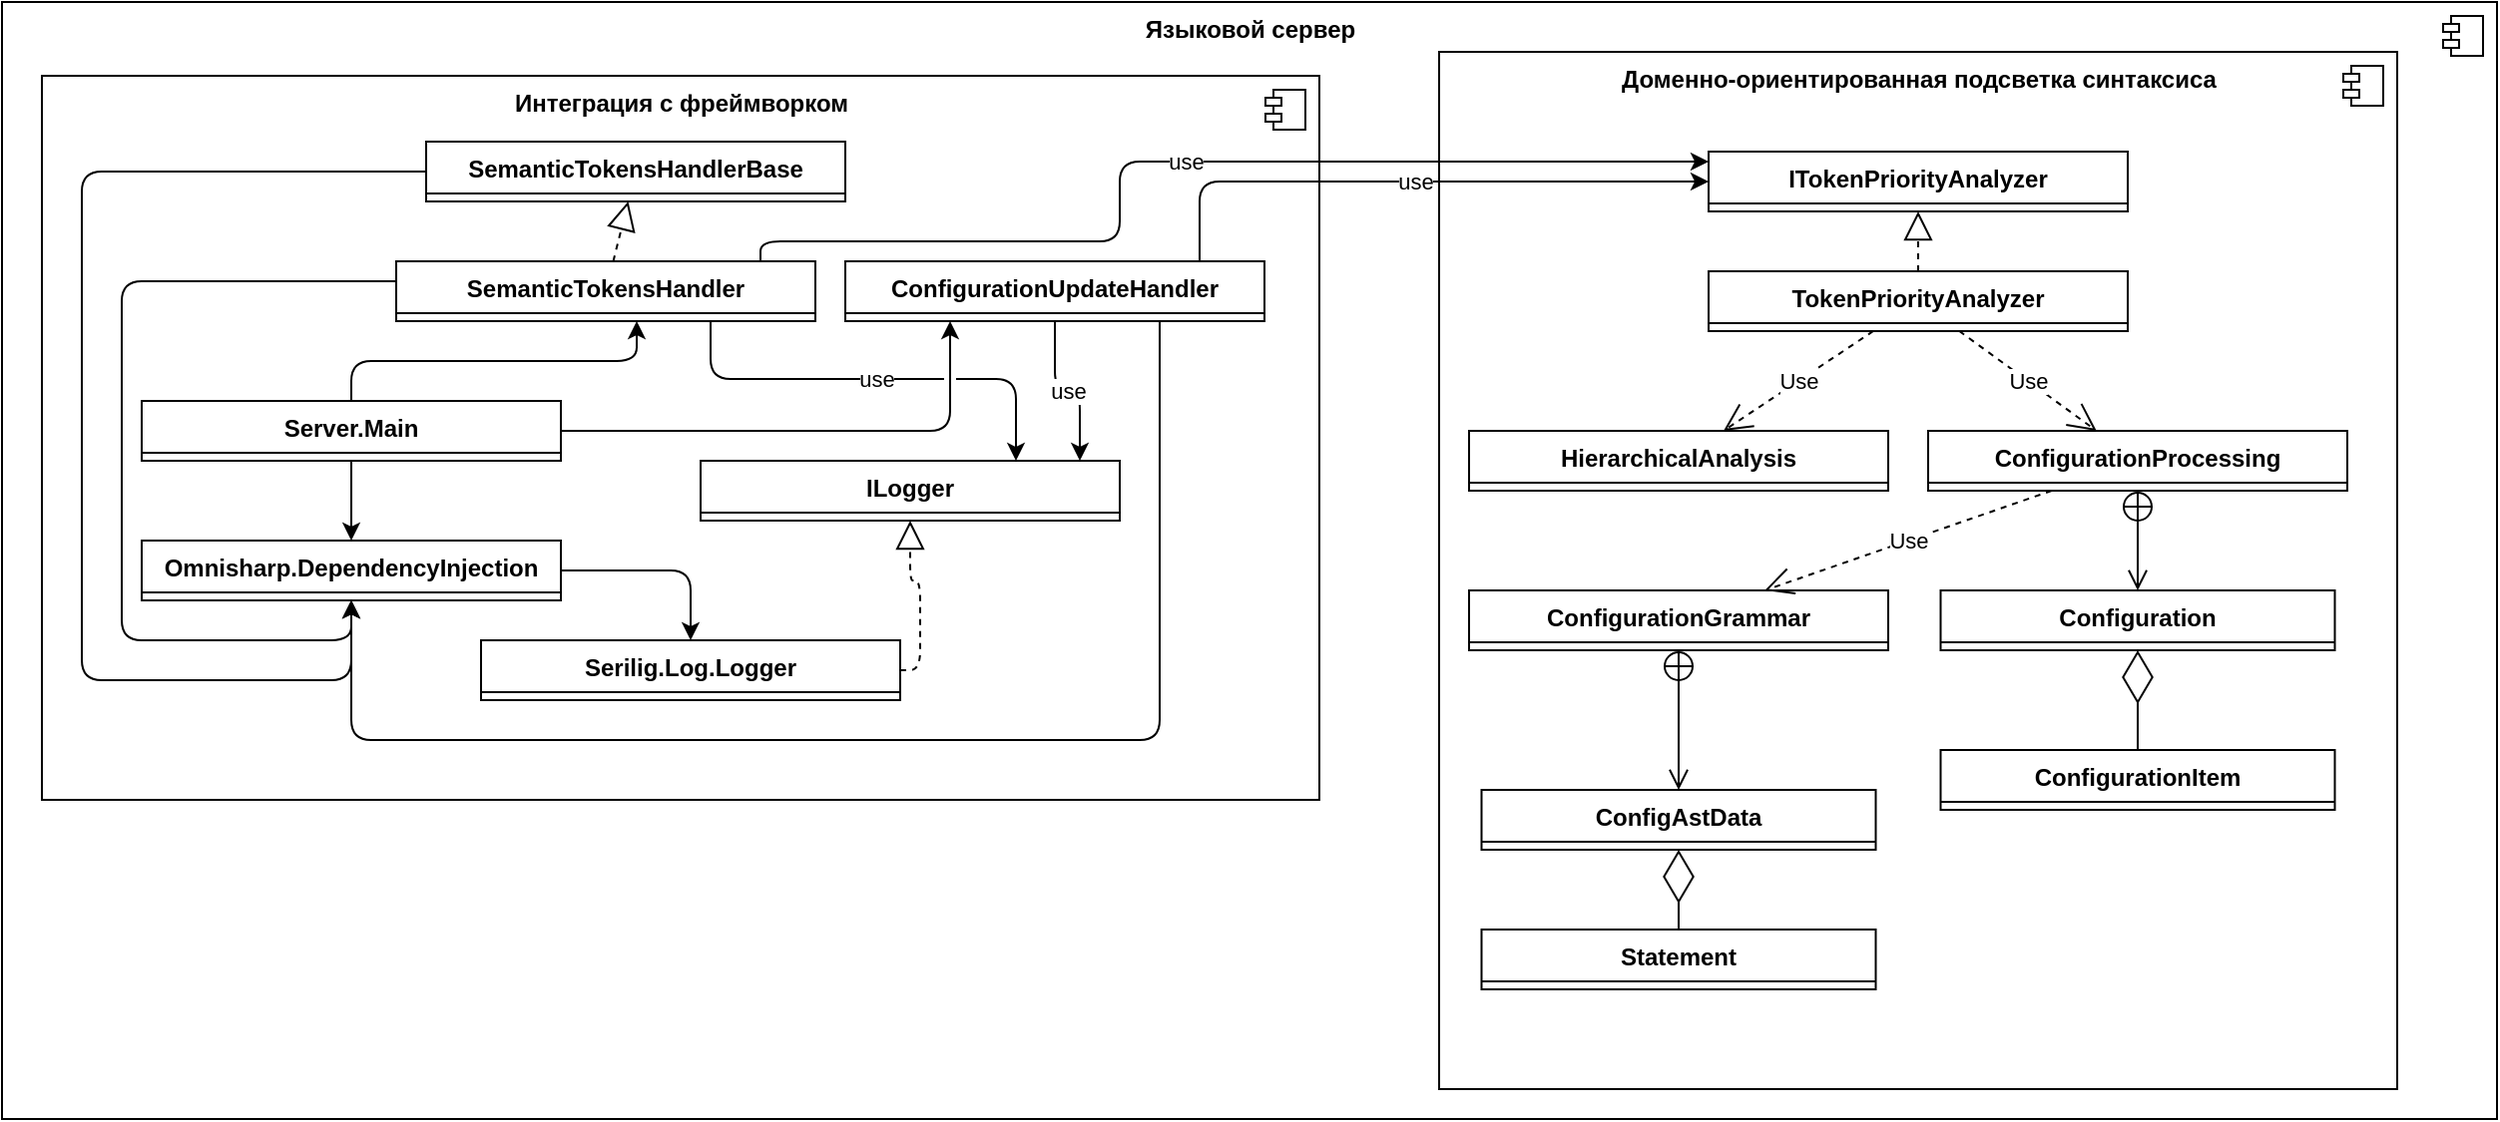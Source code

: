 <mxfile>
    <diagram id="ENTa3DRFW54eh7x7AV8u" name="Page-1">
        <mxGraphModel dx="2222" dy="1315" grid="1" gridSize="10" guides="1" tooltips="1" connect="1" arrows="1" fold="1" page="1" pageScale="1" pageWidth="850" pageHeight="1100" math="0" shadow="0">
            <root>
                <mxCell id="0"/>
                <mxCell id="1" parent="0"/>
                <mxCell id="2" value="Языковой сервер" style="html=1;dropTarget=0;verticalAlign=top;fontStyle=1" parent="1" vertex="1">
                    <mxGeometry x="110" y="70" width="1250" height="560" as="geometry"/>
                </mxCell>
                <mxCell id="3" value="" style="shape=module;jettyWidth=8;jettyHeight=4;" parent="2" vertex="1">
                    <mxGeometry x="1" width="20" height="20" relative="1" as="geometry">
                        <mxPoint x="-27" y="7" as="offset"/>
                    </mxGeometry>
                </mxCell>
                <mxCell id="4" value="Интеграция с фреймворком" style="html=1;dropTarget=0;verticalAlign=top;fontStyle=1" parent="1" vertex="1">
                    <mxGeometry x="130" y="107" width="640" height="363" as="geometry"/>
                </mxCell>
                <mxCell id="5" value="" style="shape=module;jettyWidth=8;jettyHeight=4;" parent="4" vertex="1">
                    <mxGeometry x="1" width="20" height="20" relative="1" as="geometry">
                        <mxPoint x="-27" y="7" as="offset"/>
                    </mxGeometry>
                </mxCell>
                <mxCell id="6" style="edgeStyle=orthogonalEdgeStyle;html=1;exitX=0;exitY=0.5;exitDx=0;exitDy=0;" parent="1" source="7" target="38" edge="1">
                    <mxGeometry relative="1" as="geometry">
                        <Array as="points">
                            <mxPoint x="150" y="155"/>
                            <mxPoint x="150" y="410"/>
                            <mxPoint x="285" y="410"/>
                        </Array>
                    </mxGeometry>
                </mxCell>
                <mxCell id="7" value="SemanticTokensHandlerBase" style="swimlane;fontStyle=1;align=center;verticalAlign=top;childLayout=stackLayout;horizontal=1;startSize=26;horizontalStack=0;resizeParent=1;resizeParentMax=0;resizeLast=0;collapsible=1;marginBottom=0;" parent="1" vertex="1" collapsed="1">
                    <mxGeometry x="322.5" y="140" width="210" height="30" as="geometry">
                        <mxRectangle x="280" y="310" width="200" height="86" as="alternateBounds"/>
                    </mxGeometry>
                </mxCell>
                <mxCell id="8" value="+ field: type" style="text;strokeColor=none;fillColor=none;align=left;verticalAlign=top;spacingLeft=4;spacingRight=4;overflow=hidden;rotatable=0;points=[[0,0.5],[1,0.5]];portConstraint=eastwest;" parent="7" vertex="1">
                    <mxGeometry y="26" width="200" height="26" as="geometry"/>
                </mxCell>
                <mxCell id="9" value="" style="line;strokeWidth=1;fillColor=none;align=left;verticalAlign=middle;spacingTop=-1;spacingLeft=3;spacingRight=3;rotatable=0;labelPosition=right;points=[];portConstraint=eastwest;strokeColor=inherit;" parent="7" vertex="1">
                    <mxGeometry y="52" width="200" height="8" as="geometry"/>
                </mxCell>
                <mxCell id="10" value="+ method(type): type" style="text;strokeColor=none;fillColor=none;align=left;verticalAlign=top;spacingLeft=4;spacingRight=4;overflow=hidden;rotatable=0;points=[[0,0.5],[1,0.5]];portConstraint=eastwest;" parent="7" vertex="1">
                    <mxGeometry y="60" width="200" height="26" as="geometry"/>
                </mxCell>
                <mxCell id="11" style="edgeStyle=orthogonalEdgeStyle;html=1;" parent="1" source="12" target="38" edge="1">
                    <mxGeometry relative="1" as="geometry">
                        <Array as="points">
                            <mxPoint x="170" y="210"/>
                            <mxPoint x="170" y="390"/>
                            <mxPoint x="285" y="390"/>
                        </Array>
                    </mxGeometry>
                </mxCell>
                <mxCell id="12" value="SemanticTokensHandler" style="swimlane;fontStyle=1;align=center;verticalAlign=top;childLayout=stackLayout;horizontal=1;startSize=26;horizontalStack=0;resizeParent=1;resizeParentMax=0;resizeLast=0;collapsible=1;marginBottom=0;" parent="1" vertex="1" collapsed="1">
                    <mxGeometry x="307.5" y="200" width="210" height="30" as="geometry">
                        <mxRectangle x="145" y="380" width="605" height="164" as="alternateBounds"/>
                    </mxGeometry>
                </mxCell>
                <mxCell id="13" value="+ logger: ILogger" style="text;strokeColor=none;fillColor=none;align=left;verticalAlign=top;spacingLeft=4;spacingRight=4;overflow=hidden;rotatable=0;points=[[0,0.5],[1,0.5]];portConstraint=eastwest;" parent="12" vertex="1">
                    <mxGeometry y="26" width="605" height="26" as="geometry"/>
                </mxCell>
                <mxCell id="14" value="+ capabilities: SemanticTokenCapabilities" style="text;strokeColor=none;fillColor=none;align=left;verticalAlign=top;spacingLeft=4;spacingRight=4;overflow=hidden;rotatable=0;points=[[0,0.5],[1,0.5]];portConstraint=eastwest;" parent="12" vertex="1">
                    <mxGeometry y="52" width="605" height="26" as="geometry"/>
                </mxCell>
                <mxCell id="15" value="" style="line;strokeWidth=1;fillColor=none;align=left;verticalAlign=middle;spacingTop=-1;spacingLeft=3;spacingRight=3;rotatable=0;labelPosition=right;points=[];portConstraint=eastwest;strokeColor=inherit;" parent="12" vertex="1">
                    <mxGeometry y="78" width="605" height="8" as="geometry"/>
                </mxCell>
                <mxCell id="16" value="+ CreateRegistrationOptions(): SemanticTokensRegistrationOptions" style="text;strokeColor=none;fillColor=none;align=left;verticalAlign=top;spacingLeft=4;spacingRight=4;overflow=hidden;rotatable=0;points=[[0,0.5],[1,0.5]];portConstraint=eastwest;" parent="12" vertex="1">
                    <mxGeometry y="86" width="605" height="26" as="geometry"/>
                </mxCell>
                <mxCell id="17" value="+ GetSemanticTokensDocument(): Task&lt;SemanticTokensDocument&gt;" style="text;strokeColor=none;fillColor=none;align=left;verticalAlign=top;spacingLeft=4;spacingRight=4;overflow=hidden;rotatable=0;points=[[0,0.5],[1,0.5]];portConstraint=eastwest;" parent="12" vertex="1">
                    <mxGeometry y="112" width="605" height="26" as="geometry"/>
                </mxCell>
                <mxCell id="18" value="+ Tokenize(SemanticTokensBuilder, ITextDocumentIdentifierParams, CancellationToken): Task" style="text;strokeColor=none;fillColor=none;align=left;verticalAlign=top;spacingLeft=4;spacingRight=4;overflow=hidden;rotatable=0;points=[[0,0.5],[1,0.5]];portConstraint=eastwest;" parent="12" vertex="1">
                    <mxGeometry y="138" width="605" height="26" as="geometry"/>
                </mxCell>
                <mxCell id="19" value="" style="endArrow=block;dashed=1;endFill=0;endSize=12;html=1;" parent="1" source="12" target="7" edge="1">
                    <mxGeometry width="160" relative="1" as="geometry">
                        <mxPoint x="140" y="360" as="sourcePoint"/>
                        <mxPoint x="300" y="360" as="targetPoint"/>
                    </mxGeometry>
                </mxCell>
                <mxCell id="20" style="edgeStyle=orthogonalEdgeStyle;html=1;exitX=0.5;exitY=0;exitDx=0;exitDy=0;" parent="1" source="23" target="12" edge="1">
                    <mxGeometry relative="1" as="geometry">
                        <Array as="points">
                            <mxPoint x="285" y="250"/>
                            <mxPoint x="428" y="250"/>
                        </Array>
                    </mxGeometry>
                </mxCell>
                <mxCell id="21" style="edgeStyle=orthogonalEdgeStyle;html=1;exitX=0.5;exitY=1;exitDx=0;exitDy=0;" parent="1" source="23" target="38" edge="1">
                    <mxGeometry relative="1" as="geometry"/>
                </mxCell>
                <mxCell id="22" style="edgeStyle=orthogonalEdgeStyle;html=1;entryX=0.25;entryY=1;entryDx=0;entryDy=0;jumpStyle=gap;" parent="1" source="23" target="78" edge="1">
                    <mxGeometry relative="1" as="geometry">
                        <Array as="points">
                            <mxPoint x="585" y="285"/>
                        </Array>
                    </mxGeometry>
                </mxCell>
                <mxCell id="23" value="Server.Main" style="swimlane;fontStyle=1;align=center;verticalAlign=top;childLayout=stackLayout;horizontal=1;startSize=26;horizontalStack=0;resizeParent=1;resizeParentMax=0;resizeLast=0;collapsible=1;marginBottom=0;" parent="1" vertex="1" collapsed="1">
                    <mxGeometry x="180" y="270" width="210" height="30" as="geometry">
                        <mxRectangle x="280" y="310" width="200" height="86" as="alternateBounds"/>
                    </mxGeometry>
                </mxCell>
                <mxCell id="24" value="+ field: type" style="text;strokeColor=none;fillColor=none;align=left;verticalAlign=top;spacingLeft=4;spacingRight=4;overflow=hidden;rotatable=0;points=[[0,0.5],[1,0.5]];portConstraint=eastwest;" parent="23" vertex="1">
                    <mxGeometry y="26" width="200" height="26" as="geometry"/>
                </mxCell>
                <mxCell id="25" value="" style="line;strokeWidth=1;fillColor=none;align=left;verticalAlign=middle;spacingTop=-1;spacingLeft=3;spacingRight=3;rotatable=0;labelPosition=right;points=[];portConstraint=eastwest;strokeColor=inherit;" parent="23" vertex="1">
                    <mxGeometry y="52" width="200" height="8" as="geometry"/>
                </mxCell>
                <mxCell id="26" value="+ method(type): type" style="text;strokeColor=none;fillColor=none;align=left;verticalAlign=top;spacingLeft=4;spacingRight=4;overflow=hidden;rotatable=0;points=[[0,0.5],[1,0.5]];portConstraint=eastwest;" parent="23" vertex="1">
                    <mxGeometry y="60" width="200" height="26" as="geometry"/>
                </mxCell>
                <mxCell id="27" value="ILogger" style="swimlane;fontStyle=1;align=center;verticalAlign=top;childLayout=stackLayout;horizontal=1;startSize=26;horizontalStack=0;resizeParent=1;resizeParentMax=0;resizeLast=0;collapsible=1;marginBottom=0;" parent="1" vertex="1" collapsed="1">
                    <mxGeometry x="460" y="300" width="210" height="30" as="geometry">
                        <mxRectangle x="480" y="460" width="200" height="86" as="alternateBounds"/>
                    </mxGeometry>
                </mxCell>
                <mxCell id="28" value="+ field: type" style="text;strokeColor=none;fillColor=none;align=left;verticalAlign=top;spacingLeft=4;spacingRight=4;overflow=hidden;rotatable=0;points=[[0,0.5],[1,0.5]];portConstraint=eastwest;" parent="27" vertex="1">
                    <mxGeometry y="26" width="200" height="26" as="geometry"/>
                </mxCell>
                <mxCell id="29" value="" style="line;strokeWidth=1;fillColor=none;align=left;verticalAlign=middle;spacingTop=-1;spacingLeft=3;spacingRight=3;rotatable=0;labelPosition=right;points=[];portConstraint=eastwest;strokeColor=inherit;" parent="27" vertex="1">
                    <mxGeometry y="52" width="200" height="8" as="geometry"/>
                </mxCell>
                <mxCell id="30" value="+ method(type): type" style="text;strokeColor=none;fillColor=none;align=left;verticalAlign=top;spacingLeft=4;spacingRight=4;overflow=hidden;rotatable=0;points=[[0,0.5],[1,0.5]];portConstraint=eastwest;" parent="27" vertex="1">
                    <mxGeometry y="60" width="200" height="26" as="geometry"/>
                </mxCell>
                <mxCell id="31" value="use" style="edgeStyle=orthogonalEdgeStyle;html=1;exitX=0.75;exitY=1;exitDx=0;exitDy=0;jumpStyle=gap;" parent="1" source="12" target="27" edge="1">
                    <mxGeometry relative="1" as="geometry">
                        <Array as="points">
                            <mxPoint x="465" y="259"/>
                            <mxPoint x="618" y="259"/>
                        </Array>
                    </mxGeometry>
                </mxCell>
                <mxCell id="32" value="Serilig.Log.Logger" style="swimlane;fontStyle=1;align=center;verticalAlign=top;childLayout=stackLayout;horizontal=1;startSize=26;horizontalStack=0;resizeParent=1;resizeParentMax=0;resizeLast=0;collapsible=1;marginBottom=0;" parent="1" vertex="1" collapsed="1">
                    <mxGeometry x="350" y="390" width="210" height="30" as="geometry">
                        <mxRectangle x="280" y="310" width="200" height="86" as="alternateBounds"/>
                    </mxGeometry>
                </mxCell>
                <mxCell id="33" value="+ field: type" style="text;strokeColor=none;fillColor=none;align=left;verticalAlign=top;spacingLeft=4;spacingRight=4;overflow=hidden;rotatable=0;points=[[0,0.5],[1,0.5]];portConstraint=eastwest;" parent="32" vertex="1">
                    <mxGeometry y="26" width="200" height="26" as="geometry"/>
                </mxCell>
                <mxCell id="34" value="" style="line;strokeWidth=1;fillColor=none;align=left;verticalAlign=middle;spacingTop=-1;spacingLeft=3;spacingRight=3;rotatable=0;labelPosition=right;points=[];portConstraint=eastwest;strokeColor=inherit;" parent="32" vertex="1">
                    <mxGeometry y="52" width="200" height="8" as="geometry"/>
                </mxCell>
                <mxCell id="35" value="+ method(type): type" style="text;strokeColor=none;fillColor=none;align=left;verticalAlign=top;spacingLeft=4;spacingRight=4;overflow=hidden;rotatable=0;points=[[0,0.5],[1,0.5]];portConstraint=eastwest;" parent="32" vertex="1">
                    <mxGeometry y="60" width="200" height="26" as="geometry"/>
                </mxCell>
                <mxCell id="36" value="" style="endArrow=block;dashed=1;endFill=0;endSize=12;html=1;edgeStyle=orthogonalEdgeStyle;exitX=1;exitY=0.5;exitDx=0;exitDy=0;" parent="1" source="32" target="27" edge="1">
                    <mxGeometry width="160" relative="1" as="geometry">
                        <mxPoint x="437.5" y="230" as="sourcePoint"/>
                        <mxPoint x="437.5" y="180" as="targetPoint"/>
                    </mxGeometry>
                </mxCell>
                <mxCell id="37" style="edgeStyle=orthogonalEdgeStyle;html=1;exitX=1;exitY=0.5;exitDx=0;exitDy=0;" parent="1" source="38" target="32" edge="1">
                    <mxGeometry relative="1" as="geometry"/>
                </mxCell>
                <mxCell id="38" value="Omnisharp.DependencyInjection" style="swimlane;fontStyle=1;align=center;verticalAlign=top;childLayout=stackLayout;horizontal=1;startSize=26;horizontalStack=0;resizeParent=1;resizeParentMax=0;resizeLast=0;collapsible=1;marginBottom=0;" parent="1" vertex="1" collapsed="1">
                    <mxGeometry x="180" y="340" width="210" height="30" as="geometry">
                        <mxRectangle x="280" y="310" width="200" height="86" as="alternateBounds"/>
                    </mxGeometry>
                </mxCell>
                <mxCell id="39" value="+ field: type" style="text;strokeColor=none;fillColor=none;align=left;verticalAlign=top;spacingLeft=4;spacingRight=4;overflow=hidden;rotatable=0;points=[[0,0.5],[1,0.5]];portConstraint=eastwest;" parent="38" vertex="1">
                    <mxGeometry y="26" width="200" height="26" as="geometry"/>
                </mxCell>
                <mxCell id="40" value="" style="line;strokeWidth=1;fillColor=none;align=left;verticalAlign=middle;spacingTop=-1;spacingLeft=3;spacingRight=3;rotatable=0;labelPosition=right;points=[];portConstraint=eastwest;strokeColor=inherit;" parent="38" vertex="1">
                    <mxGeometry y="52" width="200" height="8" as="geometry"/>
                </mxCell>
                <mxCell id="41" value="+ method(type): type" style="text;strokeColor=none;fillColor=none;align=left;verticalAlign=top;spacingLeft=4;spacingRight=4;overflow=hidden;rotatable=0;points=[[0,0.5],[1,0.5]];portConstraint=eastwest;" parent="38" vertex="1">
                    <mxGeometry y="60" width="200" height="26" as="geometry"/>
                </mxCell>
                <mxCell id="42" value="Доменно-ориентированная подсветка синтаксиса" style="html=1;dropTarget=0;verticalAlign=top;fontStyle=1" parent="1" vertex="1">
                    <mxGeometry x="830" y="95" width="480" height="520" as="geometry"/>
                </mxCell>
                <mxCell id="43" value="" style="shape=module;jettyWidth=8;jettyHeight=4;" parent="42" vertex="1">
                    <mxGeometry x="1" width="20" height="20" relative="1" as="geometry">
                        <mxPoint x="-27" y="7" as="offset"/>
                    </mxGeometry>
                </mxCell>
                <mxCell id="44" value="ConfigurationGrammar" style="swimlane;fontStyle=1;align=center;verticalAlign=top;childLayout=stackLayout;horizontal=1;startSize=26;horizontalStack=0;resizeParent=1;resizeParentMax=0;resizeLast=0;collapsible=1;marginBottom=0;" parent="1" vertex="1" collapsed="1">
                    <mxGeometry x="845" y="365" width="210" height="30" as="geometry">
                        <mxRectangle x="975" y="1030" width="270" height="60" as="alternateBounds"/>
                    </mxGeometry>
                </mxCell>
                <mxCell id="45" value="" style="line;strokeWidth=1;fillColor=none;align=left;verticalAlign=middle;spacingTop=-1;spacingLeft=3;spacingRight=3;rotatable=0;labelPosition=right;points=[];portConstraint=eastwest;strokeColor=inherit;" parent="44" vertex="1">
                    <mxGeometry y="26" width="270" height="8" as="geometry"/>
                </mxCell>
                <mxCell id="46" value="+ grammar: unit -&gt; Parser&lt;ConfigAstData, unit&gt;" style="text;strokeColor=none;fillColor=none;align=left;verticalAlign=top;spacingLeft=4;spacingRight=4;overflow=hidden;rotatable=0;points=[[0,0.5],[1,0.5]];portConstraint=eastwest;" parent="44" vertex="1">
                    <mxGeometry y="34" width="270" height="26" as="geometry"/>
                </mxCell>
                <mxCell id="47" value="Statement" style="swimlane;fontStyle=1;align=center;verticalAlign=top;childLayout=stackLayout;horizontal=1;startSize=26;horizontalStack=0;resizeParent=1;resizeParentMax=0;resizeLast=0;collapsible=1;marginBottom=0;" parent="1" vertex="1" collapsed="1">
                    <mxGeometry x="851.25" y="535" width="197.5" height="30" as="geometry">
                        <mxRectangle x="975" y="1270" width="107.5" height="112" as="alternateBounds"/>
                    </mxGeometry>
                </mxCell>
                <mxCell id="48" value="+ nesting: int" style="text;strokeColor=none;fillColor=none;align=left;verticalAlign=top;spacingLeft=4;spacingRight=4;overflow=hidden;rotatable=0;points=[[0,0.5],[1,0.5]];portConstraint=eastwest;" parent="47" vertex="1">
                    <mxGeometry y="26" width="107.5" height="26" as="geometry"/>
                </mxCell>
                <mxCell id="49" value="+ identifier: string" style="text;strokeColor=none;fillColor=none;align=left;verticalAlign=top;spacingLeft=4;spacingRight=4;overflow=hidden;rotatable=0;points=[[0,0.5],[1,0.5]];portConstraint=eastwest;" parent="47" vertex="1">
                    <mxGeometry y="52" width="107.5" height="26" as="geometry"/>
                </mxCell>
                <mxCell id="50" value="+ ratio: float" style="text;strokeColor=none;fillColor=none;align=left;verticalAlign=top;spacingLeft=4;spacingRight=4;overflow=hidden;rotatable=0;points=[[0,0.5],[1,0.5]];portConstraint=eastwest;" parent="47" vertex="1">
                    <mxGeometry y="78" width="107.5" height="26" as="geometry"/>
                </mxCell>
                <mxCell id="51" value="" style="line;strokeWidth=1;fillColor=none;align=left;verticalAlign=middle;spacingTop=-1;spacingLeft=3;spacingRight=3;rotatable=0;labelPosition=right;points=[];portConstraint=eastwest;strokeColor=inherit;" parent="47" vertex="1">
                    <mxGeometry y="104" width="107.5" height="8" as="geometry"/>
                </mxCell>
                <mxCell id="52" value="ConfigAstData" style="swimlane;fontStyle=1;align=center;verticalAlign=top;childLayout=stackLayout;horizontal=1;startSize=26;horizontalStack=0;resizeParent=1;resizeParentMax=0;resizeLast=0;collapsible=1;marginBottom=0;" parent="1" vertex="1" collapsed="1">
                    <mxGeometry x="851.25" y="465" width="197.5" height="30" as="geometry">
                        <mxRectangle x="975" y="1130" width="165" height="86" as="alternateBounds"/>
                    </mxGeometry>
                </mxCell>
                <mxCell id="53" value="+ threshold: int" style="text;strokeColor=none;fillColor=none;align=left;verticalAlign=top;spacingLeft=4;spacingRight=4;overflow=hidden;rotatable=0;points=[[0,0.5],[1,0.5]];portConstraint=eastwest;" parent="52" vertex="1">
                    <mxGeometry y="26" width="165" height="26" as="geometry"/>
                </mxCell>
                <mxCell id="54" value="+ statements: Statement list" style="text;strokeColor=none;fillColor=none;align=left;verticalAlign=top;spacingLeft=4;spacingRight=4;overflow=hidden;rotatable=0;points=[[0,0.5],[1,0.5]];portConstraint=eastwest;" parent="52" vertex="1">
                    <mxGeometry y="52" width="165" height="26" as="geometry"/>
                </mxCell>
                <mxCell id="55" value="" style="line;strokeWidth=1;fillColor=none;align=left;verticalAlign=middle;spacingTop=-1;spacingLeft=3;spacingRight=3;rotatable=0;labelPosition=right;points=[];portConstraint=eastwest;strokeColor=inherit;" parent="52" vertex="1">
                    <mxGeometry y="78" width="165" height="8" as="geometry"/>
                </mxCell>
                <mxCell id="56" value="" style="endArrow=open;startArrow=circlePlus;endFill=0;startFill=0;endSize=8;html=1;" parent="1" source="44" target="52" edge="1">
                    <mxGeometry width="160" relative="1" as="geometry">
                        <mxPoint x="1078" y="425" as="sourcePoint"/>
                        <mxPoint x="1238" y="425" as="targetPoint"/>
                    </mxGeometry>
                </mxCell>
                <mxCell id="57" value="" style="endArrow=diamondThin;endFill=0;endSize=24;html=1;" parent="1" source="47" target="52" edge="1">
                    <mxGeometry width="160" relative="1" as="geometry">
                        <mxPoint x="1128" y="485" as="sourcePoint"/>
                        <mxPoint x="1288" y="485" as="targetPoint"/>
                    </mxGeometry>
                </mxCell>
                <mxCell id="58" value="ConfigurationProcessing" style="swimlane;fontStyle=1;align=center;verticalAlign=top;childLayout=stackLayout;horizontal=1;startSize=26;horizontalStack=0;resizeParent=1;resizeParentMax=0;resizeLast=0;collapsible=1;marginBottom=0;" parent="1" vertex="1" collapsed="1">
                    <mxGeometry x="1075" y="285" width="210" height="30" as="geometry">
                        <mxRectangle x="975" y="930" width="385" height="60" as="alternateBounds"/>
                    </mxGeometry>
                </mxCell>
                <mxCell id="59" value="" style="line;strokeWidth=1;fillColor=none;align=left;verticalAlign=middle;spacingTop=-1;spacingLeft=3;spacingRight=3;rotatable=0;labelPosition=right;points=[];portConstraint=eastwest;strokeColor=inherit;" parent="58" vertex="1">
                    <mxGeometry y="26" width="385" height="8" as="geometry"/>
                </mxCell>
                <mxCell id="60" value="+ parseConfig: path -&gt; Task&lt;Result&lt;Configuration, TErr&gt;&gt;" style="text;strokeColor=none;fillColor=none;align=left;verticalAlign=top;spacingLeft=4;spacingRight=4;overflow=hidden;rotatable=0;points=[[0,0.5],[1,0.5]];portConstraint=eastwest;" parent="58" vertex="1">
                    <mxGeometry y="34" width="385" height="26" as="geometry"/>
                </mxCell>
                <mxCell id="61" value="ConfigurationItem" style="swimlane;fontStyle=1;align=center;verticalAlign=top;childLayout=stackLayout;horizontal=1;startSize=26;horizontalStack=0;resizeParent=1;resizeParentMax=0;resizeLast=0;collapsible=1;marginBottom=0;" parent="1" vertex="1" collapsed="1">
                    <mxGeometry x="1081.25" y="445" width="197.5" height="30" as="geometry">
                        <mxRectangle x="1160" y="1140" width="200" height="112" as="alternateBounds"/>
                    </mxGeometry>
                </mxCell>
                <mxCell id="62" value="+ key: string" style="text;strokeColor=none;fillColor=none;align=left;verticalAlign=top;spacingLeft=4;spacingRight=4;overflow=hidden;rotatable=0;points=[[0,0.5],[1,0.5]];portConstraint=eastwest;" parent="61" vertex="1">
                    <mxGeometry y="26" width="200" height="26" as="geometry"/>
                </mxCell>
                <mxCell id="63" value="+ ratio: float" style="text;strokeColor=none;fillColor=none;align=left;verticalAlign=top;spacingLeft=4;spacingRight=4;overflow=hidden;rotatable=0;points=[[0,0.5],[1,0.5]];portConstraint=eastwest;" parent="61" vertex="1">
                    <mxGeometry y="52" width="200" height="26" as="geometry"/>
                </mxCell>
                <mxCell id="64" value="+ childItems: ConfigurationItem list" style="text;strokeColor=none;fillColor=none;align=left;verticalAlign=top;spacingLeft=4;spacingRight=4;overflow=hidden;rotatable=0;points=[[0,0.5],[1,0.5]];portConstraint=eastwest;" parent="61" vertex="1">
                    <mxGeometry y="78" width="200" height="26" as="geometry"/>
                </mxCell>
                <mxCell id="65" value="" style="line;strokeWidth=1;fillColor=none;align=left;verticalAlign=middle;spacingTop=-1;spacingLeft=3;spacingRight=3;rotatable=0;labelPosition=right;points=[];portConstraint=eastwest;strokeColor=inherit;" parent="61" vertex="1">
                    <mxGeometry y="104" width="200" height="8" as="geometry"/>
                </mxCell>
                <mxCell id="66" value="Use" style="endArrow=open;endSize=12;dashed=1;html=1;" parent="1" source="58" target="44" edge="1">
                    <mxGeometry width="160" relative="1" as="geometry">
                        <mxPoint x="1018" y="635" as="sourcePoint"/>
                        <mxPoint x="1178" y="635" as="targetPoint"/>
                    </mxGeometry>
                </mxCell>
                <mxCell id="67" value="Configuration" style="swimlane;fontStyle=1;align=center;verticalAlign=top;childLayout=stackLayout;horizontal=1;startSize=26;horizontalStack=0;resizeParent=1;resizeParentMax=0;resizeLast=0;collapsible=1;marginBottom=0;" parent="1" vertex="1" collapsed="1">
                    <mxGeometry x="1081.25" y="365" width="197.5" height="30" as="geometry">
                        <mxRectangle x="1120" y="1296" width="222.5" height="86" as="alternateBounds"/>
                    </mxGeometry>
                </mxCell>
                <mxCell id="68" value="+ threshold: int" style="text;strokeColor=none;fillColor=none;align=left;verticalAlign=top;spacingLeft=4;spacingRight=4;overflow=hidden;rotatable=0;points=[[0,0.5],[1,0.5]];portConstraint=eastwest;" parent="67" vertex="1">
                    <mxGeometry y="26" width="222.5" height="26" as="geometry"/>
                </mxCell>
                <mxCell id="69" value="+ configurationTree: ConfigurationItem list" style="text;strokeColor=none;fillColor=none;align=left;verticalAlign=top;spacingLeft=4;spacingRight=4;overflow=hidden;rotatable=0;points=[[0,0.5],[1,0.5]];portConstraint=eastwest;" parent="67" vertex="1">
                    <mxGeometry y="52" width="222.5" height="26" as="geometry"/>
                </mxCell>
                <mxCell id="70" value="" style="line;strokeWidth=1;fillColor=none;align=left;verticalAlign=middle;spacingTop=-1;spacingLeft=3;spacingRight=3;rotatable=0;labelPosition=right;points=[];portConstraint=eastwest;strokeColor=inherit;" parent="67" vertex="1">
                    <mxGeometry y="78" width="222.5" height="8" as="geometry"/>
                </mxCell>
                <mxCell id="71" value="" style="endArrow=diamondThin;endFill=0;endSize=24;html=1;" parent="1" source="61" target="67" edge="1">
                    <mxGeometry width="160" relative="1" as="geometry">
                        <mxPoint x="875.5" y="437.612" as="sourcePoint"/>
                        <mxPoint x="928" y="434.303" as="targetPoint"/>
                    </mxGeometry>
                </mxCell>
                <mxCell id="72" value="" style="endArrow=open;startArrow=circlePlus;endFill=0;startFill=0;endSize=8;html=1;" parent="1" source="58" target="67" edge="1">
                    <mxGeometry width="160" relative="1" as="geometry">
                        <mxPoint x="1001.974" y="555" as="sourcePoint"/>
                        <mxPoint x="1015.137" y="511" as="targetPoint"/>
                    </mxGeometry>
                </mxCell>
                <mxCell id="73" value="HierarchicalAnalysis" style="swimlane;fontStyle=1;align=center;verticalAlign=top;childLayout=stackLayout;horizontal=1;startSize=26;horizontalStack=0;resizeParent=1;resizeParentMax=0;resizeLast=0;collapsible=1;marginBottom=0;" parent="1" vertex="1" collapsed="1">
                    <mxGeometry x="845" y="285" width="210" height="30" as="geometry">
                        <mxRectangle x="975" y="800" width="380" height="86" as="alternateBounds"/>
                    </mxGeometry>
                </mxCell>
                <mxCell id="74" value="" style="line;strokeWidth=1;fillColor=none;align=left;verticalAlign=middle;spacingTop=-1;spacingLeft=3;spacingRight=3;rotatable=0;labelPosition=right;points=[];portConstraint=eastwest;strokeColor=inherit;" parent="73" vertex="1">
                    <mxGeometry y="26" width="380" height="8" as="geometry"/>
                </mxCell>
                <mxCell id="75" value="+ evaluateHierarchy: ConfigurationItem list -&gt; list&lt;string * float&gt;" style="text;strokeColor=none;fillColor=none;align=left;verticalAlign=top;spacingLeft=4;spacingRight=4;overflow=hidden;rotatable=0;points=[[0,0.5],[1,0.5]];portConstraint=eastwest;fontStyle=0" parent="73" vertex="1">
                    <mxGeometry y="34" width="380" height="26" as="geometry"/>
                </mxCell>
                <mxCell id="76" value="+ selectModifier: string list -&gt; string" style="text;strokeColor=none;fillColor=none;align=left;verticalAlign=top;spacingLeft=4;spacingRight=4;overflow=hidden;rotatable=0;points=[[0,0.5],[1,0.5]];portConstraint=eastwest;fontStyle=0" parent="73" vertex="1">
                    <mxGeometry y="60" width="380" height="26" as="geometry"/>
                </mxCell>
                <mxCell id="77" style="edgeStyle=orthogonalEdgeStyle;jumpStyle=gap;html=1;" parent="1" source="78" target="38" edge="1">
                    <mxGeometry relative="1" as="geometry">
                        <Array as="points">
                            <mxPoint x="690" y="440"/>
                            <mxPoint x="285" y="440"/>
                        </Array>
                    </mxGeometry>
                </mxCell>
                <mxCell id="78" value="ConfigurationUpdateHandler" style="swimlane;fontStyle=1;align=center;verticalAlign=top;childLayout=stackLayout;horizontal=1;startSize=26;horizontalStack=0;resizeParent=1;resizeParentMax=0;resizeLast=0;collapsible=1;marginBottom=0;" parent="1" vertex="1" collapsed="1">
                    <mxGeometry x="532.5" y="200" width="210" height="30" as="geometry">
                        <mxRectangle x="145" y="380" width="605" height="164" as="alternateBounds"/>
                    </mxGeometry>
                </mxCell>
                <mxCell id="79" value="+ logger: ILogger" style="text;strokeColor=none;fillColor=none;align=left;verticalAlign=top;spacingLeft=4;spacingRight=4;overflow=hidden;rotatable=0;points=[[0,0.5],[1,0.5]];portConstraint=eastwest;" parent="78" vertex="1">
                    <mxGeometry y="26" width="605" height="26" as="geometry"/>
                </mxCell>
                <mxCell id="80" value="+ capabilities: SemanticTokenCapabilities" style="text;strokeColor=none;fillColor=none;align=left;verticalAlign=top;spacingLeft=4;spacingRight=4;overflow=hidden;rotatable=0;points=[[0,0.5],[1,0.5]];portConstraint=eastwest;" parent="78" vertex="1">
                    <mxGeometry y="52" width="605" height="26" as="geometry"/>
                </mxCell>
                <mxCell id="81" value="" style="line;strokeWidth=1;fillColor=none;align=left;verticalAlign=middle;spacingTop=-1;spacingLeft=3;spacingRight=3;rotatable=0;labelPosition=right;points=[];portConstraint=eastwest;strokeColor=inherit;" parent="78" vertex="1">
                    <mxGeometry y="78" width="605" height="8" as="geometry"/>
                </mxCell>
                <mxCell id="82" value="+ CreateRegistrationOptions(): SemanticTokensRegistrationOptions" style="text;strokeColor=none;fillColor=none;align=left;verticalAlign=top;spacingLeft=4;spacingRight=4;overflow=hidden;rotatable=0;points=[[0,0.5],[1,0.5]];portConstraint=eastwest;" parent="78" vertex="1">
                    <mxGeometry y="86" width="605" height="26" as="geometry"/>
                </mxCell>
                <mxCell id="83" value="+ GetSemanticTokensDocument(): Task&lt;SemanticTokensDocument&gt;" style="text;strokeColor=none;fillColor=none;align=left;verticalAlign=top;spacingLeft=4;spacingRight=4;overflow=hidden;rotatable=0;points=[[0,0.5],[1,0.5]];portConstraint=eastwest;" parent="78" vertex="1">
                    <mxGeometry y="112" width="605" height="26" as="geometry"/>
                </mxCell>
                <mxCell id="84" value="+ Tokenize(SemanticTokensBuilder, ITextDocumentIdentifierParams, CancellationToken): Task" style="text;strokeColor=none;fillColor=none;align=left;verticalAlign=top;spacingLeft=4;spacingRight=4;overflow=hidden;rotatable=0;points=[[0,0.5],[1,0.5]];portConstraint=eastwest;" parent="78" vertex="1">
                    <mxGeometry y="138" width="605" height="26" as="geometry"/>
                </mxCell>
                <mxCell id="85" value="ITokenPriorityAnalyzer" style="swimlane;fontStyle=1;align=center;verticalAlign=top;childLayout=stackLayout;horizontal=1;startSize=26;horizontalStack=0;resizeParent=1;resizeParentMax=0;resizeLast=0;collapsible=1;marginBottom=0;" parent="1" vertex="1" collapsed="1">
                    <mxGeometry x="965" y="145" width="210" height="30" as="geometry">
                        <mxRectangle x="975" y="480" width="385" height="86" as="alternateBounds"/>
                    </mxGeometry>
                </mxCell>
                <mxCell id="86" value="" style="line;strokeWidth=1;fillColor=none;align=left;verticalAlign=middle;spacingTop=-1;spacingLeft=3;spacingRight=3;rotatable=0;labelPosition=right;points=[];portConstraint=eastwest;strokeColor=inherit;" parent="85" vertex="1">
                    <mxGeometry y="26" width="385" height="8" as="geometry"/>
                </mxCell>
                <mxCell id="87" value="+ ReadConfigurationFromFile : configurationPath: string -&gt; Task&lt;bool&gt;" style="text;strokeColor=none;fillColor=none;align=left;verticalAlign=top;spacingLeft=4;spacingRight=4;overflow=hidden;rotatable=0;points=[[0,0.5],[1,0.5]];portConstraint=eastwest;" parent="85" vertex="1">
                    <mxGeometry y="34" width="385" height="26" as="geometry"/>
                </mxCell>
                <mxCell id="88" value="+ SelectPreferredModifier : ICollection&lt;string&gt; -&gt; string" style="text;strokeColor=none;fillColor=none;align=left;verticalAlign=top;spacingLeft=4;spacingRight=4;overflow=hidden;rotatable=0;points=[[0,0.5],[1,0.5]];portConstraint=eastwest;" parent="85" vertex="1">
                    <mxGeometry y="60" width="385" height="26" as="geometry"/>
                </mxCell>
                <mxCell id="89" value="TokenPriorityAnalyzer" style="swimlane;fontStyle=1;align=center;verticalAlign=top;childLayout=stackLayout;horizontal=1;startSize=26;horizontalStack=0;resizeParent=1;resizeParentMax=0;resizeLast=0;collapsible=1;marginBottom=0;" parent="1" vertex="1" collapsed="1">
                    <mxGeometry x="965" y="205" width="210" height="30" as="geometry">
                        <mxRectangle x="975" y="600" width="385" height="138" as="alternateBounds"/>
                    </mxGeometry>
                </mxCell>
                <mxCell id="90" value="- threshold: int" style="text;strokeColor=none;fillColor=none;align=left;verticalAlign=top;spacingLeft=4;spacingRight=4;overflow=hidden;rotatable=0;points=[[0,0.5],[1,0.5]];portConstraint=eastwest;" parent="89" vertex="1">
                    <mxGeometry y="26" width="385" height="26" as="geometry"/>
                </mxCell>
                <mxCell id="91" value="- preferredModifiers: string list" style="text;strokeColor=none;fillColor=none;align=left;verticalAlign=top;spacingLeft=4;spacingRight=4;overflow=hidden;rotatable=0;points=[[0,0.5],[1,0.5]];portConstraint=eastwest;" parent="89" vertex="1">
                    <mxGeometry y="52" width="385" height="26" as="geometry"/>
                </mxCell>
                <mxCell id="92" value="" style="line;strokeWidth=1;fillColor=none;align=left;verticalAlign=middle;spacingTop=-1;spacingLeft=3;spacingRight=3;rotatable=0;labelPosition=right;points=[];portConstraint=eastwest;strokeColor=inherit;" parent="89" vertex="1">
                    <mxGeometry y="78" width="385" height="8" as="geometry"/>
                </mxCell>
                <mxCell id="93" value="+ SelectPreferredModifier : ICollection&lt;string&gt; -&gt; string" style="text;strokeColor=none;fillColor=none;align=left;verticalAlign=top;spacingLeft=4;spacingRight=4;overflow=hidden;rotatable=0;points=[[0,0.5],[1,0.5]];portConstraint=eastwest;" parent="89" vertex="1">
                    <mxGeometry y="86" width="385" height="26" as="geometry"/>
                </mxCell>
                <mxCell id="94" value="+ ReadConfigurationFromFile : configurationPath: string -&gt; Task&lt;bool&gt;" style="text;strokeColor=none;fillColor=none;align=left;verticalAlign=top;spacingLeft=4;spacingRight=4;overflow=hidden;rotatable=0;points=[[0,0.5],[1,0.5]];portConstraint=eastwest;" parent="89" vertex="1">
                    <mxGeometry y="112" width="385" height="26" as="geometry"/>
                </mxCell>
                <mxCell id="95" value="" style="endArrow=block;dashed=1;endFill=0;endSize=12;html=1;" parent="1" source="89" target="85" edge="1">
                    <mxGeometry width="160" relative="1" as="geometry">
                        <mxPoint x="261.25" y="-225" as="sourcePoint"/>
                        <mxPoint x="268.75" y="-255" as="targetPoint"/>
                    </mxGeometry>
                </mxCell>
                <mxCell id="96" value="Use" style="endArrow=open;endSize=12;dashed=1;html=1;" parent="1" source="89" target="73" edge="1">
                    <mxGeometry width="160" relative="1" as="geometry">
                        <mxPoint x="1245" y="235" as="sourcePoint"/>
                        <mxPoint x="1405" y="235" as="targetPoint"/>
                    </mxGeometry>
                </mxCell>
                <mxCell id="97" value="Use" style="endArrow=open;endSize=12;dashed=1;html=1;" parent="1" source="89" target="58" edge="1">
                    <mxGeometry width="160" relative="1" as="geometry">
                        <mxPoint x="991.509" y="153.0" as="sourcePoint"/>
                        <mxPoint x="990.618" y="215" as="targetPoint"/>
                    </mxGeometry>
                </mxCell>
                <mxCell id="98" value="use" style="edgeStyle=orthogonalEdgeStyle;html=1;jumpStyle=gap;" parent="1" source="78" target="27" edge="1">
                    <mxGeometry relative="1" as="geometry">
                        <Array as="points">
                            <mxPoint x="638" y="265"/>
                            <mxPoint x="650" y="265"/>
                        </Array>
                        <mxPoint x="475" y="240" as="sourcePoint"/>
                        <mxPoint x="628.043" y="310" as="targetPoint"/>
                    </mxGeometry>
                </mxCell>
                <mxCell id="99" value="use" style="edgeStyle=orthogonalEdgeStyle;html=1;jumpStyle=gap;" parent="1" source="78" target="85" edge="1">
                    <mxGeometry relative="1" as="geometry">
                        <Array as="points">
                            <mxPoint x="710" y="160"/>
                        </Array>
                        <mxPoint x="647.474" y="240" as="sourcePoint"/>
                        <mxPoint x="660" y="310" as="targetPoint"/>
                    </mxGeometry>
                </mxCell>
                <mxCell id="100" value="use" style="edgeStyle=orthogonalEdgeStyle;html=1;jumpStyle=gap;" parent="1" source="12" target="85" edge="1">
                    <mxGeometry relative="1" as="geometry">
                        <Array as="points">
                            <mxPoint x="490" y="190"/>
                            <mxPoint x="670" y="190"/>
                            <mxPoint x="670" y="150"/>
                        </Array>
                        <mxPoint x="720" y="240" as="sourcePoint"/>
                        <mxPoint x="525" y="555" as="targetPoint"/>
                    </mxGeometry>
                </mxCell>
            </root>
        </mxGraphModel>
    </diagram>
</mxfile>